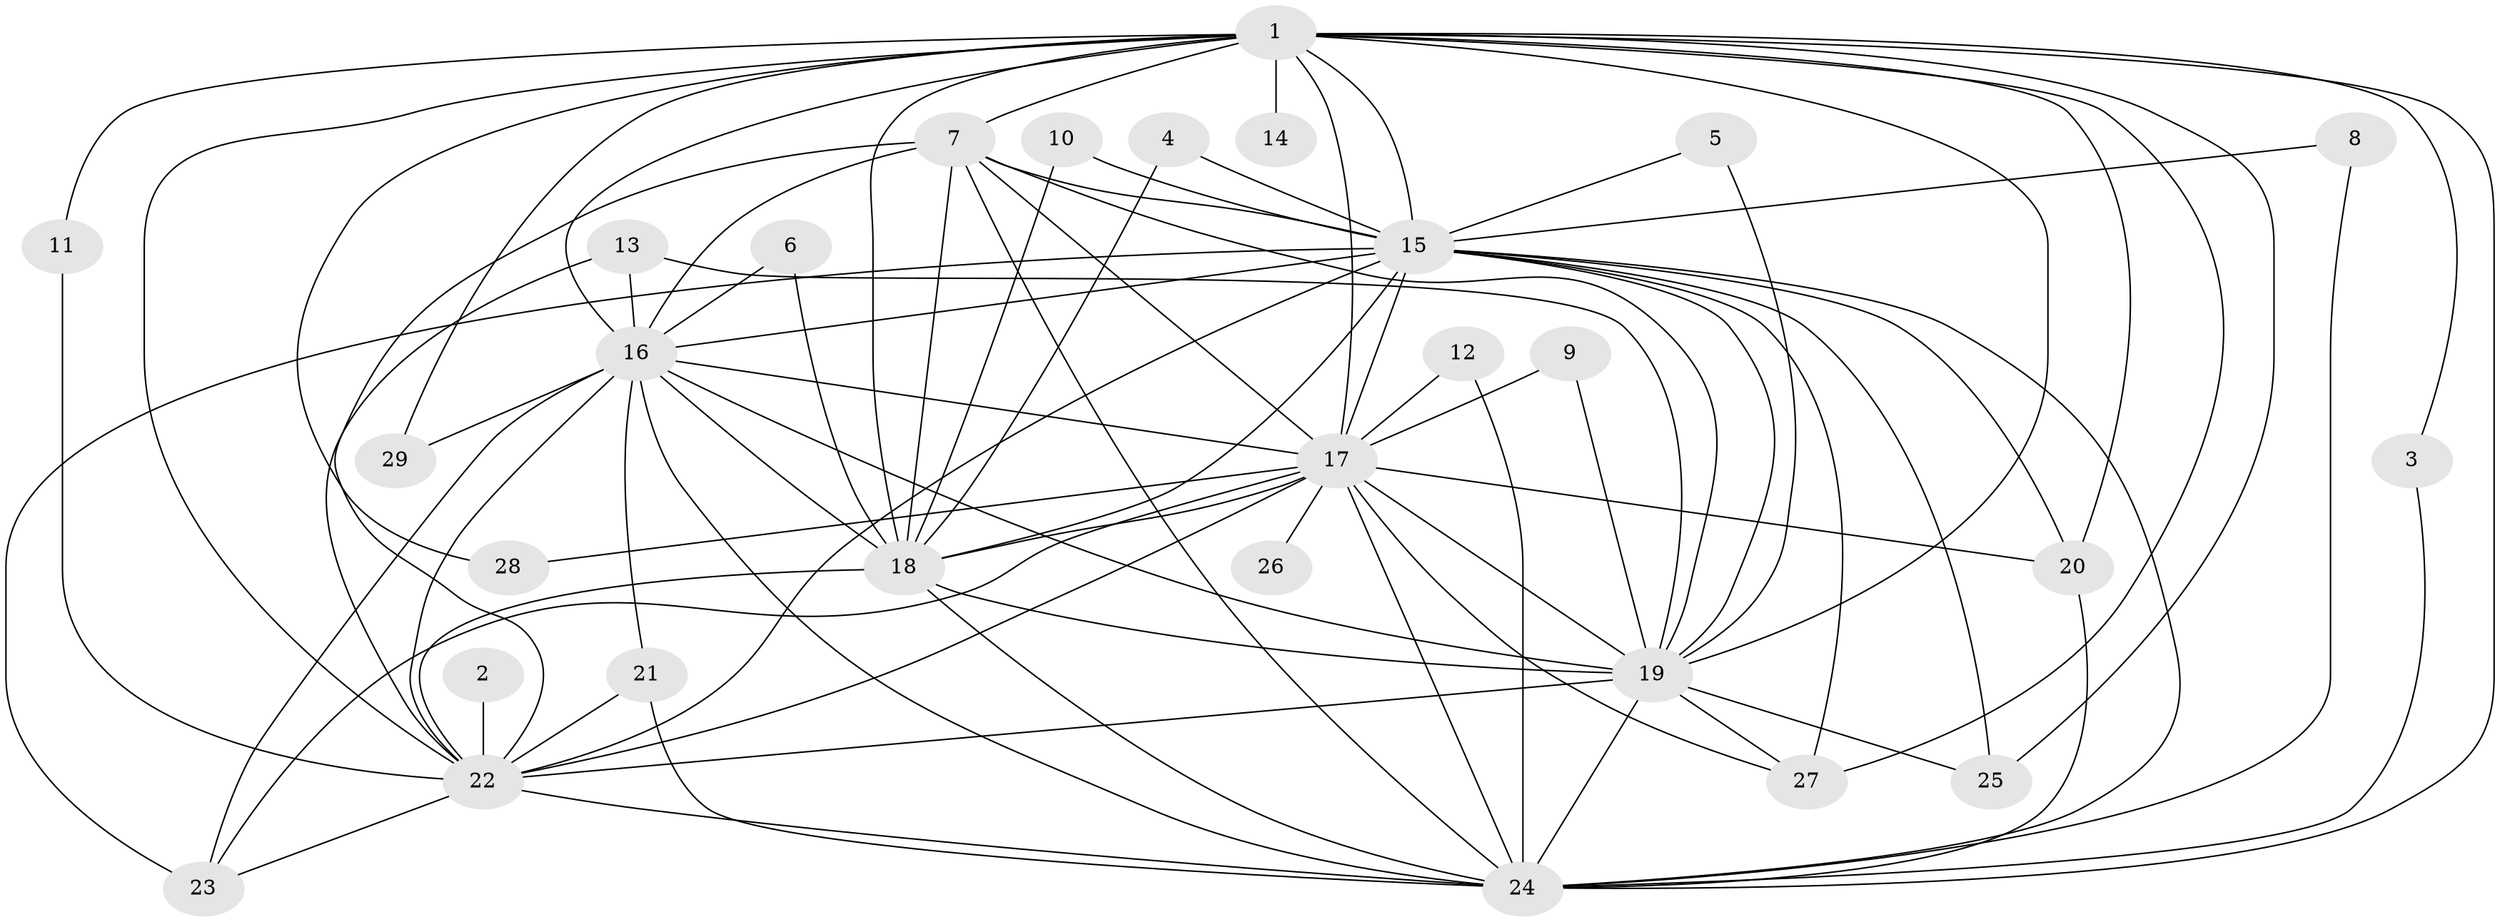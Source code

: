 // original degree distribution, {15: 0.03636363636363636, 18: 0.03636363636363636, 16: 0.03636363636363636, 10: 0.01818181818181818, 21: 0.01818181818181818, 23: 0.01818181818181818, 17: 0.01818181818181818, 3: 0.05454545454545454, 2: 0.6909090909090909, 4: 0.07272727272727272}
// Generated by graph-tools (version 1.1) at 2025/25/03/09/25 03:25:49]
// undirected, 29 vertices, 82 edges
graph export_dot {
graph [start="1"]
  node [color=gray90,style=filled];
  1;
  2;
  3;
  4;
  5;
  6;
  7;
  8;
  9;
  10;
  11;
  12;
  13;
  14;
  15;
  16;
  17;
  18;
  19;
  20;
  21;
  22;
  23;
  24;
  25;
  26;
  27;
  28;
  29;
  1 -- 3 [weight=1.0];
  1 -- 7 [weight=2.0];
  1 -- 11 [weight=1.0];
  1 -- 14 [weight=2.0];
  1 -- 15 [weight=3.0];
  1 -- 16 [weight=3.0];
  1 -- 17 [weight=3.0];
  1 -- 18 [weight=3.0];
  1 -- 19 [weight=2.0];
  1 -- 20 [weight=1.0];
  1 -- 22 [weight=2.0];
  1 -- 24 [weight=2.0];
  1 -- 25 [weight=1.0];
  1 -- 27 [weight=1.0];
  1 -- 28 [weight=1.0];
  1 -- 29 [weight=1.0];
  2 -- 22 [weight=1.0];
  3 -- 24 [weight=1.0];
  4 -- 15 [weight=1.0];
  4 -- 18 [weight=1.0];
  5 -- 15 [weight=1.0];
  5 -- 19 [weight=1.0];
  6 -- 16 [weight=1.0];
  6 -- 18 [weight=1.0];
  7 -- 15 [weight=1.0];
  7 -- 16 [weight=1.0];
  7 -- 17 [weight=2.0];
  7 -- 18 [weight=1.0];
  7 -- 19 [weight=1.0];
  7 -- 22 [weight=1.0];
  7 -- 24 [weight=1.0];
  8 -- 15 [weight=1.0];
  8 -- 24 [weight=1.0];
  9 -- 17 [weight=1.0];
  9 -- 19 [weight=1.0];
  10 -- 15 [weight=1.0];
  10 -- 18 [weight=1.0];
  11 -- 22 [weight=1.0];
  12 -- 17 [weight=1.0];
  12 -- 24 [weight=1.0];
  13 -- 16 [weight=1.0];
  13 -- 19 [weight=2.0];
  13 -- 22 [weight=1.0];
  15 -- 16 [weight=2.0];
  15 -- 17 [weight=1.0];
  15 -- 18 [weight=2.0];
  15 -- 19 [weight=1.0];
  15 -- 20 [weight=1.0];
  15 -- 22 [weight=1.0];
  15 -- 23 [weight=1.0];
  15 -- 24 [weight=2.0];
  15 -- 25 [weight=1.0];
  15 -- 27 [weight=1.0];
  16 -- 17 [weight=1.0];
  16 -- 18 [weight=1.0];
  16 -- 19 [weight=1.0];
  16 -- 21 [weight=1.0];
  16 -- 22 [weight=1.0];
  16 -- 23 [weight=1.0];
  16 -- 24 [weight=1.0];
  16 -- 29 [weight=1.0];
  17 -- 18 [weight=1.0];
  17 -- 19 [weight=1.0];
  17 -- 20 [weight=1.0];
  17 -- 22 [weight=3.0];
  17 -- 23 [weight=1.0];
  17 -- 24 [weight=2.0];
  17 -- 26 [weight=1.0];
  17 -- 27 [weight=1.0];
  17 -- 28 [weight=2.0];
  18 -- 19 [weight=1.0];
  18 -- 22 [weight=2.0];
  18 -- 24 [weight=2.0];
  19 -- 22 [weight=1.0];
  19 -- 24 [weight=1.0];
  19 -- 25 [weight=1.0];
  19 -- 27 [weight=1.0];
  20 -- 24 [weight=1.0];
  21 -- 22 [weight=1.0];
  21 -- 24 [weight=1.0];
  22 -- 23 [weight=1.0];
  22 -- 24 [weight=1.0];
}
